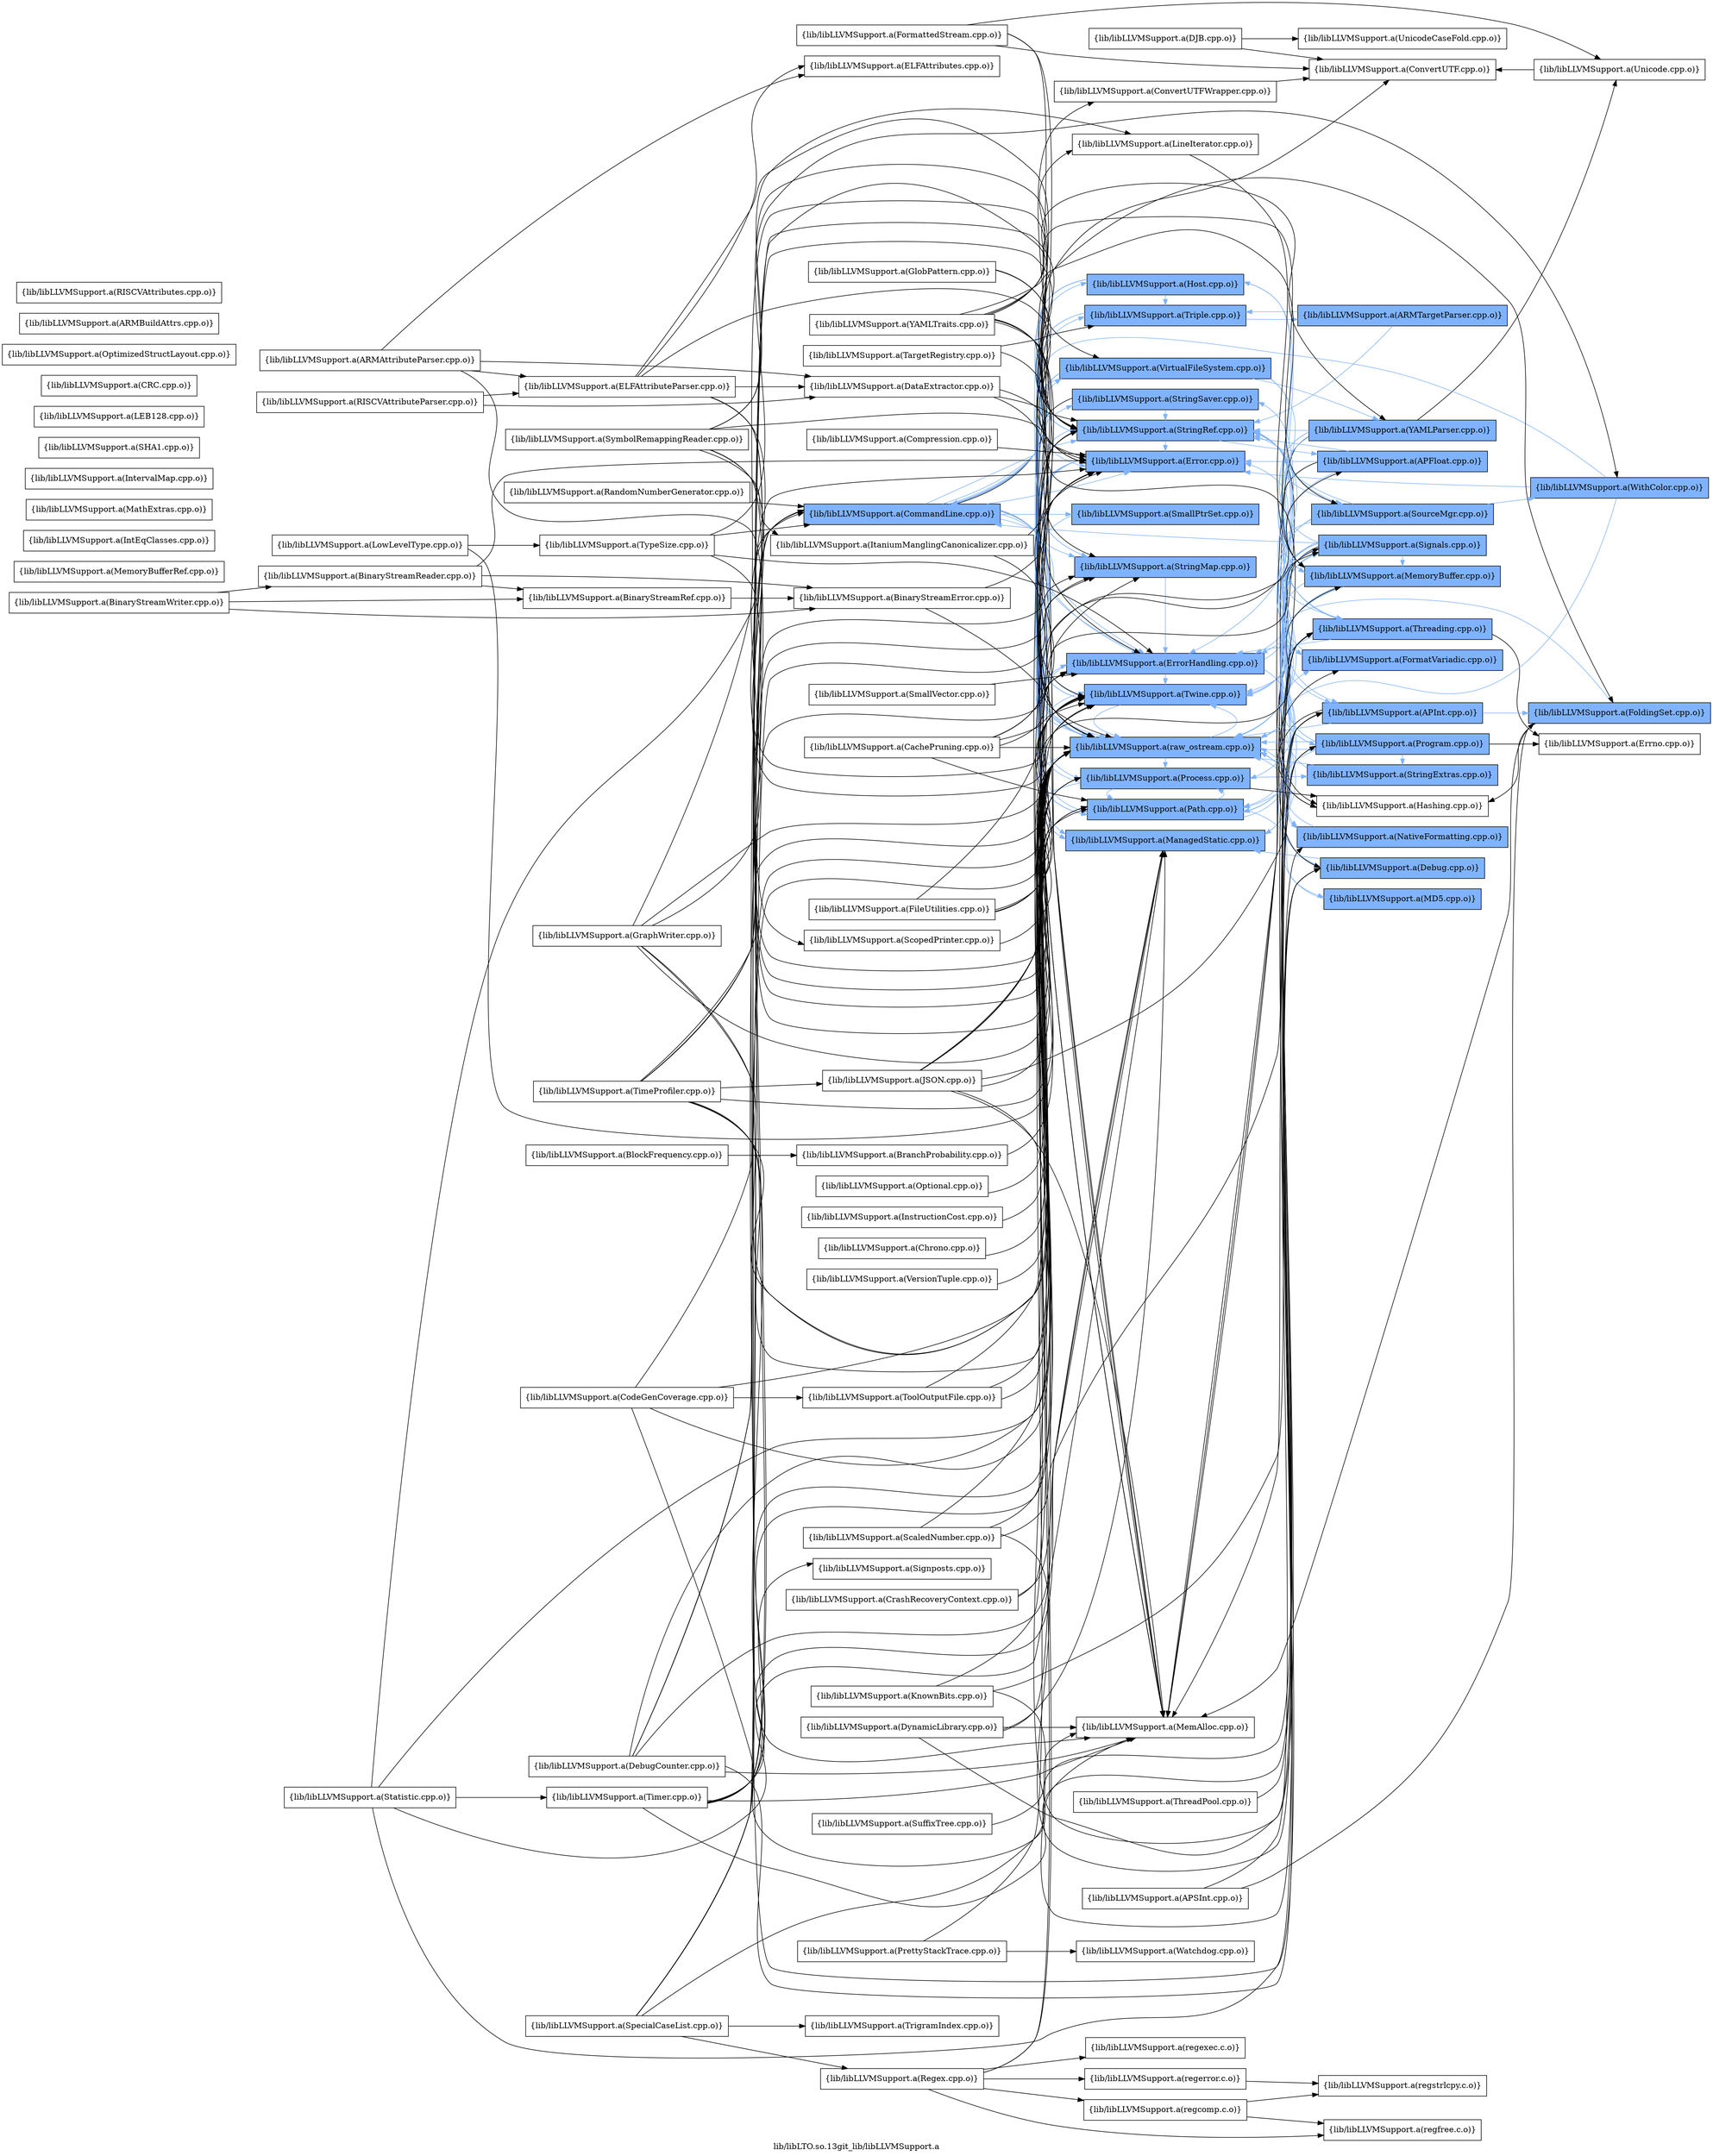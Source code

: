 digraph "lib/libLTO.so.13git_lib/libLLVMSupport.a" {
	label="lib/libLTO.so.13git_lib/libLLVMSupport.a";
	rankdir=LR;
	{ rank=same; Node0x55f21278dc58;  }
	{ rank=same; Node0x55f2127878f8; Node0x55f212787ee8; Node0x55f212788258; Node0x55f212795ea8; Node0x55f212794ff8; Node0x55f212783898; Node0x55f2127846f8; Node0x55f212782cb8; Node0x55f212782038; Node0x55f21277b698; Node0x55f21278b368; Node0x55f212780198; Node0x55f21277e078; Node0x55f21277ccc8; Node0x55f21277d178; Node0x55f21277d3f8;  }
	{ rank=same; Node0x55f2127871c8; Node0x55f212786958; Node0x55f21278ea18; Node0x55f2127a1118; Node0x55f21277bb48; Node0x55f21277d768; Node0x55f21278b228; Node0x55f21277d5d8; Node0x55f212794dc8; Node0x55f212783528; Node0x55f21277f1a8; Node0x55f21278cb28; Node0x55f212798888; Node0x55f21277baa8; Node0x55f212798ba8; Node0x55f212784428;  }
	{ rank=same; Node0x55f21278dc58;  }
	{ rank=same; Node0x55f2127878f8; Node0x55f212787ee8; Node0x55f212788258; Node0x55f212795ea8; Node0x55f212794ff8; Node0x55f212783898; Node0x55f2127846f8; Node0x55f212782cb8; Node0x55f212782038; Node0x55f21277b698; Node0x55f21278b368; Node0x55f212780198; Node0x55f21277e078; Node0x55f21277ccc8; Node0x55f21277d178; Node0x55f21277d3f8;  }
	{ rank=same; Node0x55f2127871c8; Node0x55f212786958; Node0x55f21278ea18; Node0x55f2127a1118; Node0x55f21277bb48; Node0x55f21277d768; Node0x55f21278b228; Node0x55f21277d5d8; Node0x55f212794dc8; Node0x55f212783528; Node0x55f21277f1a8; Node0x55f21278cb28; Node0x55f212798888; Node0x55f21277baa8; Node0x55f212798ba8; Node0x55f212784428;  }

	Node0x55f21278dc58 [shape=record,shape=box,group=1,style=filled,fillcolor="0.600000 0.5 1",label="{lib/libLLVMSupport.a(CommandLine.cpp.o)}"];
	Node0x55f21278dc58 -> Node0x55f2127878f8;
	Node0x55f21278dc58 -> Node0x55f212787ee8[color="0.600000 0.5 1"];
	Node0x55f21278dc58 -> Node0x55f212788258[color="0.600000 0.5 1"];
	Node0x55f21278dc58 -> Node0x55f212795ea8[color="0.600000 0.5 1"];
	Node0x55f21278dc58 -> Node0x55f212794ff8;
	Node0x55f21278dc58 -> Node0x55f212783898[color="0.600000 0.5 1"];
	Node0x55f21278dc58 -> Node0x55f2127846f8[color="0.600000 0.5 1"];
	Node0x55f21278dc58 -> Node0x55f212782cb8[color="0.600000 0.5 1"];
	Node0x55f21278dc58 -> Node0x55f212782038[color="0.600000 0.5 1"];
	Node0x55f21278dc58 -> Node0x55f21277b698[color="0.600000 0.5 1"];
	Node0x55f21278dc58 -> Node0x55f21278b368[color="0.600000 0.5 1"];
	Node0x55f21278dc58 -> Node0x55f212780198[color="0.600000 0.5 1"];
	Node0x55f21278dc58 -> Node0x55f21277e078[color="0.600000 0.5 1"];
	Node0x55f21278dc58 -> Node0x55f21277ccc8[color="0.600000 0.5 1"];
	Node0x55f21278dc58 -> Node0x55f21277d178[color="0.600000 0.5 1"];
	Node0x55f21278dc58 -> Node0x55f21277d3f8[color="0.600000 0.5 1"];
	Node0x55f212787ee8 [shape=record,shape=box,group=1,style=filled,fillcolor="0.600000 0.5 1",label="{lib/libLLVMSupport.a(Error.cpp.o)}"];
	Node0x55f212787ee8 -> Node0x55f212788258[color="0.600000 0.5 1"];
	Node0x55f212787ee8 -> Node0x55f212795ea8[color="0.600000 0.5 1"];
	Node0x55f212787ee8 -> Node0x55f21278b368[color="0.600000 0.5 1"];
	Node0x55f212787ee8 -> Node0x55f21277e078[color="0.600000 0.5 1"];
	Node0x55f212788258 [shape=record,shape=box,group=1,style=filled,fillcolor="0.600000 0.5 1",label="{lib/libLLVMSupport.a(ErrorHandling.cpp.o)}"];
	Node0x55f212788258 -> Node0x55f212786958[color="0.600000 0.5 1"];
	Node0x55f212788258 -> Node0x55f21278b368[color="0.600000 0.5 1"];
	Node0x55f212788258 -> Node0x55f21277e078[color="0.600000 0.5 1"];
	Node0x55f212788258 -> Node0x55f21278ea18[color="0.600000 0.5 1"];
	Node0x55f212794ff8 [shape=record,shape=box,group=0,label="{lib/libLLVMSupport.a(MemAlloc.cpp.o)}"];
	Node0x55f212794dc8 [shape=record,shape=box,group=1,style=filled,fillcolor="0.600000 0.5 1",label="{lib/libLLVMSupport.a(MemoryBuffer.cpp.o)}"];
	Node0x55f212794dc8 -> Node0x55f212787ee8[color="0.600000 0.5 1"];
	Node0x55f212794dc8 -> Node0x55f21278b368[color="0.600000 0.5 1"];
	Node0x55f212794dc8 -> Node0x55f21277d178[color="0.600000 0.5 1"];
	Node0x55f212794dc8 -> Node0x55f21277d3f8[color="0.600000 0.5 1"];
	Node0x55f212794dc8 -> Node0x55f21277baa8[color="0.600000 0.5 1"];
	Node0x55f2127948c8 [shape=record,shape=box,group=0,label="{lib/libLLVMSupport.a(MemoryBufferRef.cpp.o)}"];
	Node0x55f212784428 [shape=record,shape=box,group=1,style=filled,fillcolor="0.600000 0.5 1",label="{lib/libLLVMSupport.a(StringExtras.cpp.o)}"];
	Node0x55f212784428 -> Node0x55f212782038[color="0.600000 0.5 1"];
	Node0x55f212784428 -> Node0x55f21277e078[color="0.600000 0.5 1"];
	Node0x55f2127846f8 [shape=record,shape=box,group=1,style=filled,fillcolor="0.600000 0.5 1",label="{lib/libLLVMSupport.a(StringMap.cpp.o)}"];
	Node0x55f2127846f8 -> Node0x55f212788258[color="0.600000 0.5 1"];
	Node0x55f21277e078 [shape=record,shape=box,group=1,style=filled,fillcolor="0.600000 0.5 1",label="{lib/libLLVMSupport.a(raw_ostream.cpp.o)}"];
	Node0x55f21277e078 -> Node0x55f212787ee8[color="0.600000 0.5 1"];
	Node0x55f21277e078 -> Node0x55f212788258[color="0.600000 0.5 1"];
	Node0x55f21277e078 -> Node0x55f21278cb28[color="0.600000 0.5 1"];
	Node0x55f21277e078 -> Node0x55f212798888[color="0.600000 0.5 1"];
	Node0x55f21277e078 -> Node0x55f21278b368[color="0.600000 0.5 1"];
	Node0x55f21277e078 -> Node0x55f21277d178[color="0.600000 0.5 1"];
	Node0x55f21277e078 -> Node0x55f21277d3f8[color="0.600000 0.5 1"];
	Node0x55f21277e078 -> Node0x55f21277baa8[color="0.600000 0.5 1"];
	Node0x55f21277d768 [shape=record,shape=box,group=1,style=filled,fillcolor="0.600000 0.5 1",label="{lib/libLLVMSupport.a(APInt.cpp.o)}"];
	Node0x55f21277d768 -> Node0x55f21278bd18[color="0.600000 0.5 1"];
	Node0x55f21277d768 -> Node0x55f21278b228;
	Node0x55f21277d768 -> Node0x55f21277e078[color="0.600000 0.5 1"];
	Node0x55f212782038 [shape=record,shape=box,group=1,style=filled,fillcolor="0.600000 0.5 1",label="{lib/libLLVMSupport.a(StringRef.cpp.o)}"];
	Node0x55f212782038 -> Node0x55f21277bb48[color="0.600000 0.5 1"];
	Node0x55f212782038 -> Node0x55f21277d768[color="0.600000 0.5 1"];
	Node0x55f212782038 -> Node0x55f212787ee8[color="0.600000 0.5 1"];
	Node0x55f212782038 -> Node0x55f21278b228;
	Node0x55f21278b368 [shape=record,shape=box,group=1,style=filled,fillcolor="0.600000 0.5 1",label="{lib/libLLVMSupport.a(Twine.cpp.o)}"];
	Node0x55f21278b368 -> Node0x55f21277e078[color="0.600000 0.5 1"];
	Node0x55f21277b698 [shape=record,shape=box,group=1,style=filled,fillcolor="0.600000 0.5 1",label="{lib/libLLVMSupport.a(Triple.cpp.o)}"];
	Node0x55f21277b698 -> Node0x55f212782038[color="0.600000 0.5 1"];
	Node0x55f21277b698 -> Node0x55f21277d5d8[color="0.600000 0.5 1"];
	Node0x55f21277b698 -> Node0x55f21278b368[color="0.600000 0.5 1"];
	Node0x55f21277bb48 [shape=record,shape=box,group=1,style=filled,fillcolor="0.600000 0.5 1",label="{lib/libLLVMSupport.a(APFloat.cpp.o)}"];
	Node0x55f21277bb48 -> Node0x55f21277d768[color="0.600000 0.5 1"];
	Node0x55f21277bb48 -> Node0x55f212787ee8[color="0.600000 0.5 1"];
	Node0x55f21277bb48 -> Node0x55f21278b228;
	Node0x55f21277bb48 -> Node0x55f212782038[color="0.600000 0.5 1"];
	Node0x55f21277bb48 -> Node0x55f21277e078[color="0.600000 0.5 1"];
	Node0x55f21279c9d8 [shape=record,shape=box,group=0,label="{lib/libLLVMSupport.a(KnownBits.cpp.o)}"];
	Node0x55f21279c9d8 -> Node0x55f212786958;
	Node0x55f21279c9d8 -> Node0x55f21277d768;
	Node0x55f21279c9d8 -> Node0x55f21277e078;
	Node0x55f212783898 [shape=record,shape=box,group=1,style=filled,fillcolor="0.600000 0.5 1",label="{lib/libLLVMSupport.a(SmallPtrSet.cpp.o)}"];
	Node0x55f212783898 -> Node0x55f212788258[color="0.600000 0.5 1"];
	Node0x55f21278b6d8 [shape=record,shape=box,group=0,label="{lib/libLLVMSupport.a(TypeSize.cpp.o)}"];
	Node0x55f21278b6d8 -> Node0x55f21278dc58;
	Node0x55f21278b6d8 -> Node0x55f212788258;
	Node0x55f21278b6d8 -> Node0x55f21277fec8;
	Node0x55f21278b6d8 -> Node0x55f21277e078;
	Node0x55f212786958 [shape=record,shape=box,group=1,style=filled,fillcolor="0.600000 0.5 1",label="{lib/libLLVMSupport.a(Debug.cpp.o)}"];
	Node0x55f212786958 -> Node0x55f212795ea8[color="0.600000 0.5 1"];
	Node0x55f212786958 -> Node0x55f21277e078[color="0.600000 0.5 1"];
	Node0x55f212795ea8 [shape=record,shape=box,group=1,style=filled,fillcolor="0.600000 0.5 1",label="{lib/libLLVMSupport.a(ManagedStatic.cpp.o)}"];
	Node0x55f212795ea8 -> Node0x55f2127a1118[color="0.600000 0.5 1"];
	Node0x55f21278acd8 [shape=record,shape=box,group=0,label="{lib/libLLVMSupport.a(BranchProbability.cpp.o)}"];
	Node0x55f21278acd8 -> Node0x55f21277e078;
	Node0x55f21278e928 [shape=record,shape=box,group=0,label="{lib/libLLVMSupport.a(CodeGenCoverage.cpp.o)}"];
	Node0x55f21278e928 -> Node0x55f21277c818;
	Node0x55f21278e928 -> Node0x55f21278b368;
	Node0x55f21278e928 -> Node0x55f21277e078;
	Node0x55f21278e928 -> Node0x55f21277d3f8;
	Node0x55f21278e928 -> Node0x55f2127a1118;
	Node0x55f21278a508 [shape=record,shape=box,group=0,label="{lib/libLLVMSupport.a(GraphWriter.cpp.o)}"];
	Node0x55f21278a508 -> Node0x55f21278dc58;
	Node0x55f21278a508 -> Node0x55f212782038;
	Node0x55f21278a508 -> Node0x55f21278b368;
	Node0x55f21278a508 -> Node0x55f21277e078;
	Node0x55f21278a508 -> Node0x55f21277d178;
	Node0x55f21278a508 -> Node0x55f21277baa8;
	Node0x55f21277e7a8 [shape=record,shape=box,group=0,label="{lib/libLLVMSupport.a(DynamicLibrary.cpp.o)}"];
	Node0x55f21277e7a8 -> Node0x55f212795ea8;
	Node0x55f21277e7a8 -> Node0x55f212794ff8;
	Node0x55f21277e7a8 -> Node0x55f2127846f8;
	Node0x55f21277e7a8 -> Node0x55f2127a1118;
	Node0x55f21278b228 [shape=record,shape=box,group=0,label="{lib/libLLVMSupport.a(Hashing.cpp.o)}"];
	Node0x55f212798ba8 [shape=record,shape=box,group=1,style=filled,fillcolor="0.600000 0.5 1",label="{lib/libLLVMSupport.a(MD5.cpp.o)}"];
	Node0x55f212798ba8 -> Node0x55f21277e078[color="0.600000 0.5 1"];
	Node0x55f21277d358 [shape=record,shape=box,group=0,label="{lib/libLLVMSupport.a(TargetRegistry.cpp.o)}"];
	Node0x55f21277d358 -> Node0x55f21277b698;
	Node0x55f21277d358 -> Node0x55f21277e078;
	Node0x55f212782cb8 [shape=record,shape=box,group=1,style=filled,fillcolor="0.600000 0.5 1",label="{lib/libLLVMSupport.a(StringSaver.cpp.o)}"];
	Node0x55f212782cb8 -> Node0x55f212794ff8;
	Node0x55f212782cb8 -> Node0x55f212782038[color="0.600000 0.5 1"];
	Node0x55f21278bd18 [shape=record,shape=box,group=1,style=filled,fillcolor="0.600000 0.5 1",label="{lib/libLLVMSupport.a(FoldingSet.cpp.o)}"];
	Node0x55f21278bd18 -> Node0x55f212788258[color="0.600000 0.5 1"];
	Node0x55f21278bd18 -> Node0x55f21278b228;
	Node0x55f21278bd18 -> Node0x55f212794ff8;
	Node0x55f21278bf48 [shape=record,shape=box,group=0,label="{lib/libLLVMSupport.a(FormattedStream.cpp.o)}"];
	Node0x55f21278bf48 -> Node0x55f2127871c8;
	Node0x55f21278bf48 -> Node0x55f212786958;
	Node0x55f21278bf48 -> Node0x55f21278a558;
	Node0x55f21278bf48 -> Node0x55f21277e078;
	Node0x55f212782768 [shape=record,shape=box,group=0,label="{lib/libLLVMSupport.a(Regex.cpp.o)}"];
	Node0x55f212782768 -> Node0x55f212782038;
	Node0x55f212782768 -> Node0x55f21278b368;
	Node0x55f212782768 -> Node0x55f21277db78;
	Node0x55f212782768 -> Node0x55f21277cef8;
	Node0x55f212782768 -> Node0x55f21277ff68;
	Node0x55f212782768 -> Node0x55f2127800a8;
	Node0x55f21278b4f8 [shape=record,shape=box,group=0,label="{lib/libLLVMSupport.a(InstructionCost.cpp.o)}"];
	Node0x55f21278b4f8 -> Node0x55f21277e078;
	Node0x55f21277d178 [shape=record,shape=box,group=1,style=filled,fillcolor="0.600000 0.5 1",label="{lib/libLLVMSupport.a(Path.cpp.o)}"];
	Node0x55f21277d178 -> Node0x55f212787ee8[color="0.600000 0.5 1"];
	Node0x55f21277d178 -> Node0x55f212798ba8[color="0.600000 0.5 1"];
	Node0x55f21277d178 -> Node0x55f212782038[color="0.600000 0.5 1"];
	Node0x55f21277d178 -> Node0x55f21278b368[color="0.600000 0.5 1"];
	Node0x55f21277d178 -> Node0x55f21277d3f8[color="0.600000 0.5 1"];
	Node0x55f21277d178 -> Node0x55f21278ea18[color="0.600000 0.5 1"];
	Node0x55f212783528 [shape=record,shape=box,group=1,style=filled,fillcolor="0.600000 0.5 1",label="{lib/libLLVMSupport.a(SourceMgr.cpp.o)}"];
	Node0x55f212783528 -> Node0x55f212794dc8[color="0.600000 0.5 1"];
	Node0x55f212783528 -> Node0x55f212782038[color="0.600000 0.5 1"];
	Node0x55f212783528 -> Node0x55f21278b368[color="0.600000 0.5 1"];
	Node0x55f212783528 -> Node0x55f21277fec8[color="0.600000 0.5 1"];
	Node0x55f212783528 -> Node0x55f21277e078[color="0.600000 0.5 1"];
	Node0x55f212783528 -> Node0x55f21277d178[color="0.600000 0.5 1"];
	Node0x55f21277c818 [shape=record,shape=box,group=0,label="{lib/libLLVMSupport.a(ToolOutputFile.cpp.o)}"];
	Node0x55f21277c818 -> Node0x55f21277e078;
	Node0x55f21277c818 -> Node0x55f21277d178;
	Node0x55f21277c818 -> Node0x55f21278ea18;
	Node0x55f21278eec8 [shape=record,shape=box,group=0,label="{lib/libLLVMSupport.a(Chrono.cpp.o)}"];
	Node0x55f21278eec8 -> Node0x55f21277e078;
	Node0x55f212781868 [shape=record,shape=box,group=0,label="{lib/libLLVMSupport.a(PrettyStackTrace.cpp.o)}"];
	Node0x55f212781868 -> Node0x55f21277e078;
	Node0x55f212781868 -> Node0x55f2127a2b58;
	Node0x55f2127835c8 [shape=record,shape=box,group=0,label="{lib/libLLVMSupport.a(TimeProfiler.cpp.o)}"];
	Node0x55f2127835c8 -> Node0x55f212787ee8;
	Node0x55f2127835c8 -> Node0x55f212794ff8;
	Node0x55f2127835c8 -> Node0x55f2127846f8;
	Node0x55f2127835c8 -> Node0x55f2127851e8;
	Node0x55f2127835c8 -> Node0x55f21278b368;
	Node0x55f2127835c8 -> Node0x55f21277e078;
	Node0x55f2127835c8 -> Node0x55f21277d178;
	Node0x55f2127835c8 -> Node0x55f21277d3f8;
	Node0x55f212784108 [shape=record,shape=box,group=0,label="{lib/libLLVMSupport.a(Timer.cpp.o)}"];
	Node0x55f212784108 -> Node0x55f21278dc58;
	Node0x55f212784108 -> Node0x55f212795ea8;
	Node0x55f212784108 -> Node0x55f212794ff8;
	Node0x55f212784108 -> Node0x55f2127846f8;
	Node0x55f212784108 -> Node0x55f2127848d8;
	Node0x55f212784108 -> Node0x55f21277e078;
	Node0x55f212784108 -> Node0x55f21277d3f8;
	Node0x55f212784108 -> Node0x55f2127a1118;
	Node0x55f212784b08 [shape=record,shape=box,group=0,label="{lib/libLLVMSupport.a(Statistic.cpp.o)}"];
	Node0x55f212784b08 -> Node0x55f21278dc58;
	Node0x55f212784b08 -> Node0x55f212795ea8;
	Node0x55f212784b08 -> Node0x55f212784108;
	Node0x55f212784b08 -> Node0x55f21277e078;
	Node0x55f212784b08 -> Node0x55f2127a1118;
	Node0x55f2127a1118 [shape=record,shape=box,group=1,style=filled,fillcolor="0.600000 0.5 1",label="{lib/libLLVMSupport.a(Threading.cpp.o)}"];
	Node0x55f2127a1118 -> Node0x55f212788258[color="0.600000 0.5 1"];
	Node0x55f2127a1118 -> Node0x55f212794ff8;
	Node0x55f2127a1118 -> Node0x55f212782038[color="0.600000 0.5 1"];
	Node0x55f2127a1118 -> Node0x55f21278b368[color="0.600000 0.5 1"];
	Node0x55f2127a1118 -> Node0x55f21277ccc8[color="0.600000 0.5 1"];
	Node0x55f2127a1118 -> Node0x55f21277c7c8;
	Node0x55f21278cb28 [shape=record,shape=box,group=1,style=filled,fillcolor="0.600000 0.5 1",label="{lib/libLLVMSupport.a(FormatVariadic.cpp.o)}"];
	Node0x55f21278cb28 -> Node0x55f212782038[color="0.600000 0.5 1"];
	Node0x55f212798888 [shape=record,shape=box,group=1,style=filled,fillcolor="0.600000 0.5 1",label="{lib/libLLVMSupport.a(NativeFormatting.cpp.o)}"];
	Node0x55f212798888 -> Node0x55f21277e078[color="0.600000 0.5 1"];
	Node0x55f21277ccc8 [shape=record,shape=box,group=1,style=filled,fillcolor="0.600000 0.5 1",label="{lib/libLLVMSupport.a(Host.cpp.o)}"];
	Node0x55f21277ccc8 -> Node0x55f212794ff8;
	Node0x55f21277ccc8 -> Node0x55f212794dc8[color="0.600000 0.5 1"];
	Node0x55f21277ccc8 -> Node0x55f2127846f8[color="0.600000 0.5 1"];
	Node0x55f21277ccc8 -> Node0x55f212782038[color="0.600000 0.5 1"];
	Node0x55f21277ccc8 -> Node0x55f21277b698[color="0.600000 0.5 1"];
	Node0x55f21277ccc8 -> Node0x55f21277e078[color="0.600000 0.5 1"];
	Node0x55f21278e248 [shape=record,shape=box,group=0,label="{lib/libLLVMSupport.a(IntEqClasses.cpp.o)}"];
	Node0x55f212795c78 [shape=record,shape=box,group=0,label="{lib/libLLVMSupport.a(MathExtras.cpp.o)}"];
	Node0x55f21278ee78 [shape=record,shape=box,group=0,label="{lib/libLLVMSupport.a(IntervalMap.cpp.o)}"];
	Node0x55f21277dad8 [shape=record,shape=box,group=0,label="{lib/libLLVMSupport.a(BlockFrequency.cpp.o)}"];
	Node0x55f21277dad8 -> Node0x55f21278acd8;
	Node0x55f2127828a8 [shape=record,shape=box,group=0,label="{lib/libLLVMSupport.a(ScaledNumber.cpp.o)}"];
	Node0x55f2127828a8 -> Node0x55f212786958;
	Node0x55f2127828a8 -> Node0x55f21277bb48;
	Node0x55f2127828a8 -> Node0x55f21277d768;
	Node0x55f2127828a8 -> Node0x55f21277e078;
	Node0x55f212796bc8 [shape=record,shape=box,group=0,label="{lib/libLLVMSupport.a(LowLevelType.cpp.o)}"];
	Node0x55f212796bc8 -> Node0x55f21278b6d8;
	Node0x55f212796bc8 -> Node0x55f21277e078;
	Node0x55f21277eed8 [shape=record,shape=box,group=0,label="{lib/libLLVMSupport.a(YAMLTraits.cpp.o)}"];
	Node0x55f21277eed8 -> Node0x55f212788258;
	Node0x55f21277eed8 -> Node0x55f21279c528;
	Node0x55f21277eed8 -> Node0x55f212794ff8;
	Node0x55f21277eed8 -> Node0x55f212794dc8;
	Node0x55f21277eed8 -> Node0x55f212783528;
	Node0x55f21277eed8 -> Node0x55f2127846f8;
	Node0x55f21277eed8 -> Node0x55f212782038;
	Node0x55f21277eed8 -> Node0x55f21278b368;
	Node0x55f21277eed8 -> Node0x55f21277f1a8;
	Node0x55f21277eed8 -> Node0x55f21277e078;
	Node0x55f21279c528 [shape=record,shape=box,group=0,label="{lib/libLLVMSupport.a(LineIterator.cpp.o)}"];
	Node0x55f21279c528 -> Node0x55f212794dc8;
	Node0x55f212786d68 [shape=record,shape=box,group=0,label="{lib/libLLVMSupport.a(DebugCounter.cpp.o)}"];
	Node0x55f212786d68 -> Node0x55f21278dc58;
	Node0x55f212786d68 -> Node0x55f212786958;
	Node0x55f212786d68 -> Node0x55f212795ea8;
	Node0x55f212786d68 -> Node0x55f212794ff8;
	Node0x55f212786d68 -> Node0x55f212782038;
	Node0x55f212786d68 -> Node0x55f21277e078;
	Node0x55f212783bb8 [shape=record,shape=box,group=0,label="{lib/libLLVMSupport.a(SuffixTree.cpp.o)}"];
	Node0x55f212783bb8 -> Node0x55f212794ff8;
	Node0x55f21277fec8 [shape=record,shape=box,group=1,style=filled,fillcolor="0.600000 0.5 1",label="{lib/libLLVMSupport.a(WithColor.cpp.o)}"];
	Node0x55f21277fec8 -> Node0x55f21278dc58[color="0.600000 0.5 1"];
	Node0x55f21277fec8 -> Node0x55f212787ee8[color="0.600000 0.5 1"];
	Node0x55f21277fec8 -> Node0x55f21277e078[color="0.600000 0.5 1"];
	Node0x55f2127821c8 [shape=record,shape=box,group=0,label="{lib/libLLVMSupport.a(SHA1.cpp.o)}"];
	Node0x55f212782f38 [shape=record,shape=box,group=0,label="{lib/libLLVMSupport.a(ThreadPool.cpp.o)}"];
	Node0x55f212782f38 -> Node0x55f2127a1118;
	Node0x55f21278f198 [shape=record,shape=box,group=0,label="{lib/libLLVMSupport.a(CachePruning.cpp.o)}"];
	Node0x55f21278f198 -> Node0x55f212787ee8;
	Node0x55f21278f198 -> Node0x55f212788258;
	Node0x55f21278f198 -> Node0x55f212782038;
	Node0x55f21278f198 -> Node0x55f21278b368;
	Node0x55f21278f198 -> Node0x55f21277e078;
	Node0x55f21278f198 -> Node0x55f21277d178;
	Node0x55f2127889d8 [shape=record,shape=box,group=0,label="{lib/libLLVMSupport.a(FileUtilities.cpp.o)}"];
	Node0x55f2127889d8 -> Node0x55f212787ee8;
	Node0x55f2127889d8 -> Node0x55f212794dc8;
	Node0x55f2127889d8 -> Node0x55f21278b368;
	Node0x55f2127889d8 -> Node0x55f21277e078;
	Node0x55f2127889d8 -> Node0x55f21277d178;
	Node0x55f21278da78 [shape=record,shape=box,group=0,label="{lib/libLLVMSupport.a(Compression.cpp.o)}"];
	Node0x55f21278da78 -> Node0x55f212787ee8;
	Node0x55f21278ea18 [shape=record,shape=box,group=1,style=filled,fillcolor="0.600000 0.5 1",label="{lib/libLLVMSupport.a(Signals.cpp.o)}"];
	Node0x55f21278ea18 -> Node0x55f21278dc58[color="0.600000 0.5 1"];
	Node0x55f21278ea18 -> Node0x55f212788258[color="0.600000 0.5 1"];
	Node0x55f21278ea18 -> Node0x55f21278cb28[color="0.600000 0.5 1"];
	Node0x55f21278ea18 -> Node0x55f212795ea8[color="0.600000 0.5 1"];
	Node0x55f21278ea18 -> Node0x55f212794ff8;
	Node0x55f21278ea18 -> Node0x55f212794dc8[color="0.600000 0.5 1"];
	Node0x55f21278ea18 -> Node0x55f212798888[color="0.600000 0.5 1"];
	Node0x55f21278ea18 -> Node0x55f212782038[color="0.600000 0.5 1"];
	Node0x55f21278ea18 -> Node0x55f21278b368[color="0.600000 0.5 1"];
	Node0x55f21278ea18 -> Node0x55f21277e078[color="0.600000 0.5 1"];
	Node0x55f21278ea18 -> Node0x55f21277d178[color="0.600000 0.5 1"];
	Node0x55f21278ea18 -> Node0x55f21277baa8[color="0.600000 0.5 1"];
	Node0x55f21278ea18 -> Node0x55f2127a1118[color="0.600000 0.5 1"];
	Node0x55f21279cc08 [shape=record,shape=box,group=0,label="{lib/libLLVMSupport.a(LEB128.cpp.o)}"];
	Node0x55f21278cdf8 [shape=record,shape=box,group=0,label="{lib/libLLVMSupport.a(CRC.cpp.o)}"];
	Node0x55f21277d3f8 [shape=record,shape=box,group=1,style=filled,fillcolor="0.600000 0.5 1",label="{lib/libLLVMSupport.a(Process.cpp.o)}"];
	Node0x55f21277d3f8 -> Node0x55f212787ee8[color="0.600000 0.5 1"];
	Node0x55f21277d3f8 -> Node0x55f21278b228;
	Node0x55f21277d3f8 -> Node0x55f212795ea8[color="0.600000 0.5 1"];
	Node0x55f21277d3f8 -> Node0x55f212784428[color="0.600000 0.5 1"];
	Node0x55f21277d3f8 -> Node0x55f21277d178[color="0.600000 0.5 1"];
	Node0x55f2127878f8 [shape=record,shape=box,group=0,label="{lib/libLLVMSupport.a(ConvertUTFWrapper.cpp.o)}"];
	Node0x55f2127878f8 -> Node0x55f2127871c8;
	Node0x55f212780198 [shape=record,shape=box,group=1,style=filled,fillcolor="0.600000 0.5 1",label="{lib/libLLVMSupport.a(VirtualFileSystem.cpp.o)}"];
	Node0x55f212780198 -> Node0x55f212787ee8[color="0.600000 0.5 1"];
	Node0x55f212780198 -> Node0x55f212794ff8;
	Node0x55f212780198 -> Node0x55f212794dc8[color="0.600000 0.5 1"];
	Node0x55f212780198 -> Node0x55f212783528[color="0.600000 0.5 1"];
	Node0x55f212780198 -> Node0x55f2127846f8[color="0.600000 0.5 1"];
	Node0x55f212780198 -> Node0x55f212782038[color="0.600000 0.5 1"];
	Node0x55f212780198 -> Node0x55f21278b368[color="0.600000 0.5 1"];
	Node0x55f212780198 -> Node0x55f21277f1a8[color="0.600000 0.5 1"];
	Node0x55f212780198 -> Node0x55f21277e078[color="0.600000 0.5 1"];
	Node0x55f212780198 -> Node0x55f21277d178[color="0.600000 0.5 1"];
	Node0x55f2127871c8 [shape=record,shape=box,group=0,label="{lib/libLLVMSupport.a(ConvertUTF.cpp.o)}"];
	Node0x55f21278a558 [shape=record,shape=box,group=0,label="{lib/libLLVMSupport.a(Unicode.cpp.o)}"];
	Node0x55f21278a558 -> Node0x55f2127871c8;
	Node0x55f21277baa8 [shape=record,shape=box,group=1,style=filled,fillcolor="0.600000 0.5 1",label="{lib/libLLVMSupport.a(Program.cpp.o)}"];
	Node0x55f21277baa8 -> Node0x55f212794ff8;
	Node0x55f21277baa8 -> Node0x55f212784428[color="0.600000 0.5 1"];
	Node0x55f21277baa8 -> Node0x55f212782cb8[color="0.600000 0.5 1"];
	Node0x55f21277baa8 -> Node0x55f212782038[color="0.600000 0.5 1"];
	Node0x55f21277baa8 -> Node0x55f21277e078[color="0.600000 0.5 1"];
	Node0x55f21277baa8 -> Node0x55f21277d178[color="0.600000 0.5 1"];
	Node0x55f21277baa8 -> Node0x55f21277c7c8;
	Node0x55f2127a2b58 [shape=record,shape=box,group=0,label="{lib/libLLVMSupport.a(Watchdog.cpp.o)}"];
	Node0x55f212780648 [shape=record,shape=box,group=0,label="{lib/libLLVMSupport.a(RandomNumberGenerator.cpp.o)}"];
	Node0x55f212780648 -> Node0x55f21278dc58;
	Node0x55f21277db78 [shape=record,shape=box,group=0,label="{lib/libLLVMSupport.a(regcomp.c.o)}"];
	Node0x55f21277db78 -> Node0x55f2127800a8;
	Node0x55f21277db78 -> Node0x55f21277e488;
	Node0x55f21277cef8 [shape=record,shape=box,group=0,label="{lib/libLLVMSupport.a(regerror.c.o)}"];
	Node0x55f21277cef8 -> Node0x55f21277e488;
	Node0x55f21277ff68 [shape=record,shape=box,group=0,label="{lib/libLLVMSupport.a(regexec.c.o)}"];
	Node0x55f2127800a8 [shape=record,shape=box,group=0,label="{lib/libLLVMSupport.a(regfree.c.o)}"];
	Node0x55f212783118 [shape=record,shape=box,group=0,label="{lib/libLLVMSupport.a(SmallVector.cpp.o)}"];
	Node0x55f212783118 -> Node0x55f212788258;
	Node0x55f2127851e8 [shape=record,shape=box,group=0,label="{lib/libLLVMSupport.a(JSON.cpp.o)}"];
	Node0x55f2127851e8 -> Node0x55f2127871c8;
	Node0x55f2127851e8 -> Node0x55f212787ee8;
	Node0x55f2127851e8 -> Node0x55f21278cb28;
	Node0x55f2127851e8 -> Node0x55f212794ff8;
	Node0x55f2127851e8 -> Node0x55f212798888;
	Node0x55f2127851e8 -> Node0x55f212782038;
	Node0x55f2127851e8 -> Node0x55f21278b368;
	Node0x55f2127851e8 -> Node0x55f21277e078;
	Node0x55f2127848d8 [shape=record,shape=box,group=0,label="{lib/libLLVMSupport.a(Signposts.cpp.o)}"];
	Node0x55f21277d5d8 [shape=record,shape=box,group=1,style=filled,fillcolor="0.600000 0.5 1",label="{lib/libLLVMSupport.a(ARMTargetParser.cpp.o)}"];
	Node0x55f21277d5d8 -> Node0x55f212782038[color="0.600000 0.5 1"];
	Node0x55f21277d5d8 -> Node0x55f21277b698[color="0.600000 0.5 1"];
	Node0x55f21277f1a8 [shape=record,shape=box,group=1,style=filled,fillcolor="0.600000 0.5 1",label="{lib/libLLVMSupport.a(YAMLParser.cpp.o)}"];
	Node0x55f21277f1a8 -> Node0x55f212788258[color="0.600000 0.5 1"];
	Node0x55f21277f1a8 -> Node0x55f212794ff8;
	Node0x55f21277f1a8 -> Node0x55f212794dc8[color="0.600000 0.5 1"];
	Node0x55f21277f1a8 -> Node0x55f212783528[color="0.600000 0.5 1"];
	Node0x55f21277f1a8 -> Node0x55f212782038[color="0.600000 0.5 1"];
	Node0x55f21277f1a8 -> Node0x55f21278a558;
	Node0x55f21277f1a8 -> Node0x55f21277e078[color="0.600000 0.5 1"];
	Node0x55f21277e2a8 [shape=record,shape=box,group=0,label="{lib/libLLVMSupport.a(VersionTuple.cpp.o)}"];
	Node0x55f21277e2a8 -> Node0x55f21277e078;
	Node0x55f21277e488 [shape=record,shape=box,group=0,label="{lib/libLLVMSupport.a(regstrlcpy.c.o)}"];
	Node0x55f21277b878 [shape=record,shape=box,group=0,label="{lib/libLLVMSupport.a(CrashRecoveryContext.cpp.o)}"];
	Node0x55f21277b878 -> Node0x55f212795ea8;
	Node0x55f21277b878 -> Node0x55f21278ea18;
	Node0x55f21277c7c8 [shape=record,shape=box,group=0,label="{lib/libLLVMSupport.a(Errno.cpp.o)}"];
	Node0x55f212797398 [shape=record,shape=box,group=0,label="{lib/libLLVMSupport.a(DJB.cpp.o)}"];
	Node0x55f212797398 -> Node0x55f2127871c8;
	Node0x55f212797398 -> Node0x55f212798dd8;
	Node0x55f212798dd8 [shape=record,shape=box,group=0,label="{lib/libLLVMSupport.a(UnicodeCaseFold.cpp.o)}"];
	Node0x55f2127823f8 [shape=record,shape=box,group=0,label="{lib/libLLVMSupport.a(BinaryStreamWriter.cpp.o)}"];
	Node0x55f2127823f8 -> Node0x55f212782948;
	Node0x55f2127823f8 -> Node0x55f212782678;
	Node0x55f2127823f8 -> Node0x55f21277e118;
	Node0x55f212782948 [shape=record,shape=box,group=0,label="{lib/libLLVMSupport.a(BinaryStreamRef.cpp.o)}"];
	Node0x55f212782948 -> Node0x55f212782678;
	Node0x55f212782678 [shape=record,shape=box,group=0,label="{lib/libLLVMSupport.a(BinaryStreamError.cpp.o)}"];
	Node0x55f212782678 -> Node0x55f212787ee8;
	Node0x55f212782678 -> Node0x55f21277e078;
	Node0x55f21277e118 [shape=record,shape=box,group=0,label="{lib/libLLVMSupport.a(BinaryStreamReader.cpp.o)}"];
	Node0x55f21277e118 -> Node0x55f212787ee8;
	Node0x55f21277e118 -> Node0x55f212782948;
	Node0x55f21277e118 -> Node0x55f212782678;
	Node0x55f21277be68 [shape=record,shape=box,group=0,label="{lib/libLLVMSupport.a(DataExtractor.cpp.o)}"];
	Node0x55f21277be68 -> Node0x55f212787ee8;
	Node0x55f21277be68 -> Node0x55f212782038;
	Node0x55f21277be68 -> Node0x55f21277e078;
	Node0x55f21278f918 [shape=record,shape=box,group=0,label="{lib/libLLVMSupport.a(Optional.cpp.o)}"];
	Node0x55f21278f918 -> Node0x55f21277e078;
	Node0x55f2127855f8 [shape=record,shape=box,group=0,label="{lib/libLLVMSupport.a(ScopedPrinter.cpp.o)}"];
	Node0x55f2127855f8 -> Node0x55f21277e078;
	Node0x55f212789338 [shape=record,shape=box,group=0,label="{lib/libLLVMSupport.a(SpecialCaseList.cpp.o)}"];
	Node0x55f212789338 -> Node0x55f212788258;
	Node0x55f212789338 -> Node0x55f212794ff8;
	Node0x55f212789338 -> Node0x55f212782768;
	Node0x55f212789338 -> Node0x55f2127846f8;
	Node0x55f212789338 -> Node0x55f212782038;
	Node0x55f212789338 -> Node0x55f21278b368;
	Node0x55f212789338 -> Node0x55f212780198;
	Node0x55f212789338 -> Node0x55f21279fa48;
	Node0x55f21279fa48 [shape=record,shape=box,group=0,label="{lib/libLLVMSupport.a(TrigramIndex.cpp.o)}"];
	Node0x55f212780a08 [shape=record,shape=box,group=0,label="{lib/libLLVMSupport.a(OptimizedStructLayout.cpp.o)}"];
	Node0x55f21279f908 [shape=record,shape=box,group=0,label="{lib/libLLVMSupport.a(GlobPattern.cpp.o)}"];
	Node0x55f21279f908 -> Node0x55f212787ee8;
	Node0x55f21279f908 -> Node0x55f212782038;
	Node0x55f212795318 [shape=record,shape=box,group=0,label="{lib/libLLVMSupport.a(APSInt.cpp.o)}"];
	Node0x55f212795318 -> Node0x55f21277d768;
	Node0x55f212795318 -> Node0x55f21278bd18;
	Node0x55f21277fd88 [shape=record,shape=box,group=0,label="{lib/libLLVMSupport.a(ARMBuildAttrs.cpp.o)}"];
	Node0x55f21278ff08 [shape=record,shape=box,group=0,label="{lib/libLLVMSupport.a(ELFAttributeParser.cpp.o)}"];
	Node0x55f21278ff08 -> Node0x55f212787ee8;
	Node0x55f21278ff08 -> Node0x55f212782038;
	Node0x55f21278ff08 -> Node0x55f21278b368;
	Node0x55f21278ff08 -> Node0x55f21277e078;
	Node0x55f21278ff08 -> Node0x55f21277be68;
	Node0x55f21278ff08 -> Node0x55f2127855f8;
	Node0x55f21278ff08 -> Node0x55f21278fd28;
	Node0x55f2127993c8 [shape=record,shape=box,group=0,label="{lib/libLLVMSupport.a(RISCVAttributes.cpp.o)}"];
	Node0x55f212790c78 [shape=record,shape=box,group=0,label="{lib/libLLVMSupport.a(ARMAttributeParser.cpp.o)}"];
	Node0x55f212790c78 -> Node0x55f21277e078;
	Node0x55f212790c78 -> Node0x55f21277be68;
	Node0x55f212790c78 -> Node0x55f21278ff08;
	Node0x55f212790c78 -> Node0x55f21278fd28;
	Node0x55f21278fd28 [shape=record,shape=box,group=0,label="{lib/libLLVMSupport.a(ELFAttributes.cpp.o)}"];
	Node0x55f212798bf8 [shape=record,shape=box,group=0,label="{lib/libLLVMSupport.a(RISCVAttributeParser.cpp.o)}"];
	Node0x55f212798bf8 -> Node0x55f21277be68;
	Node0x55f212798bf8 -> Node0x55f21278ff08;
	Node0x55f21278b868 [shape=record,shape=box,group=0,label="{lib/libLLVMSupport.a(ItaniumManglingCanonicalizer.cpp.o)}"];
	Node0x55f21278b868 -> Node0x55f21278bd18;
	Node0x55f21278b868 -> Node0x55f212794ff8;
	Node0x55f21278ab48 [shape=record,shape=box,group=0,label="{lib/libLLVMSupport.a(SymbolRemappingReader.cpp.o)}"];
	Node0x55f21278ab48 -> Node0x55f212787ee8;
	Node0x55f21278ab48 -> Node0x55f21279c528;
	Node0x55f21278ab48 -> Node0x55f212782038;
	Node0x55f21278ab48 -> Node0x55f21278b368;
	Node0x55f21278ab48 -> Node0x55f21277e078;
	Node0x55f21278ab48 -> Node0x55f21278b868;
}
